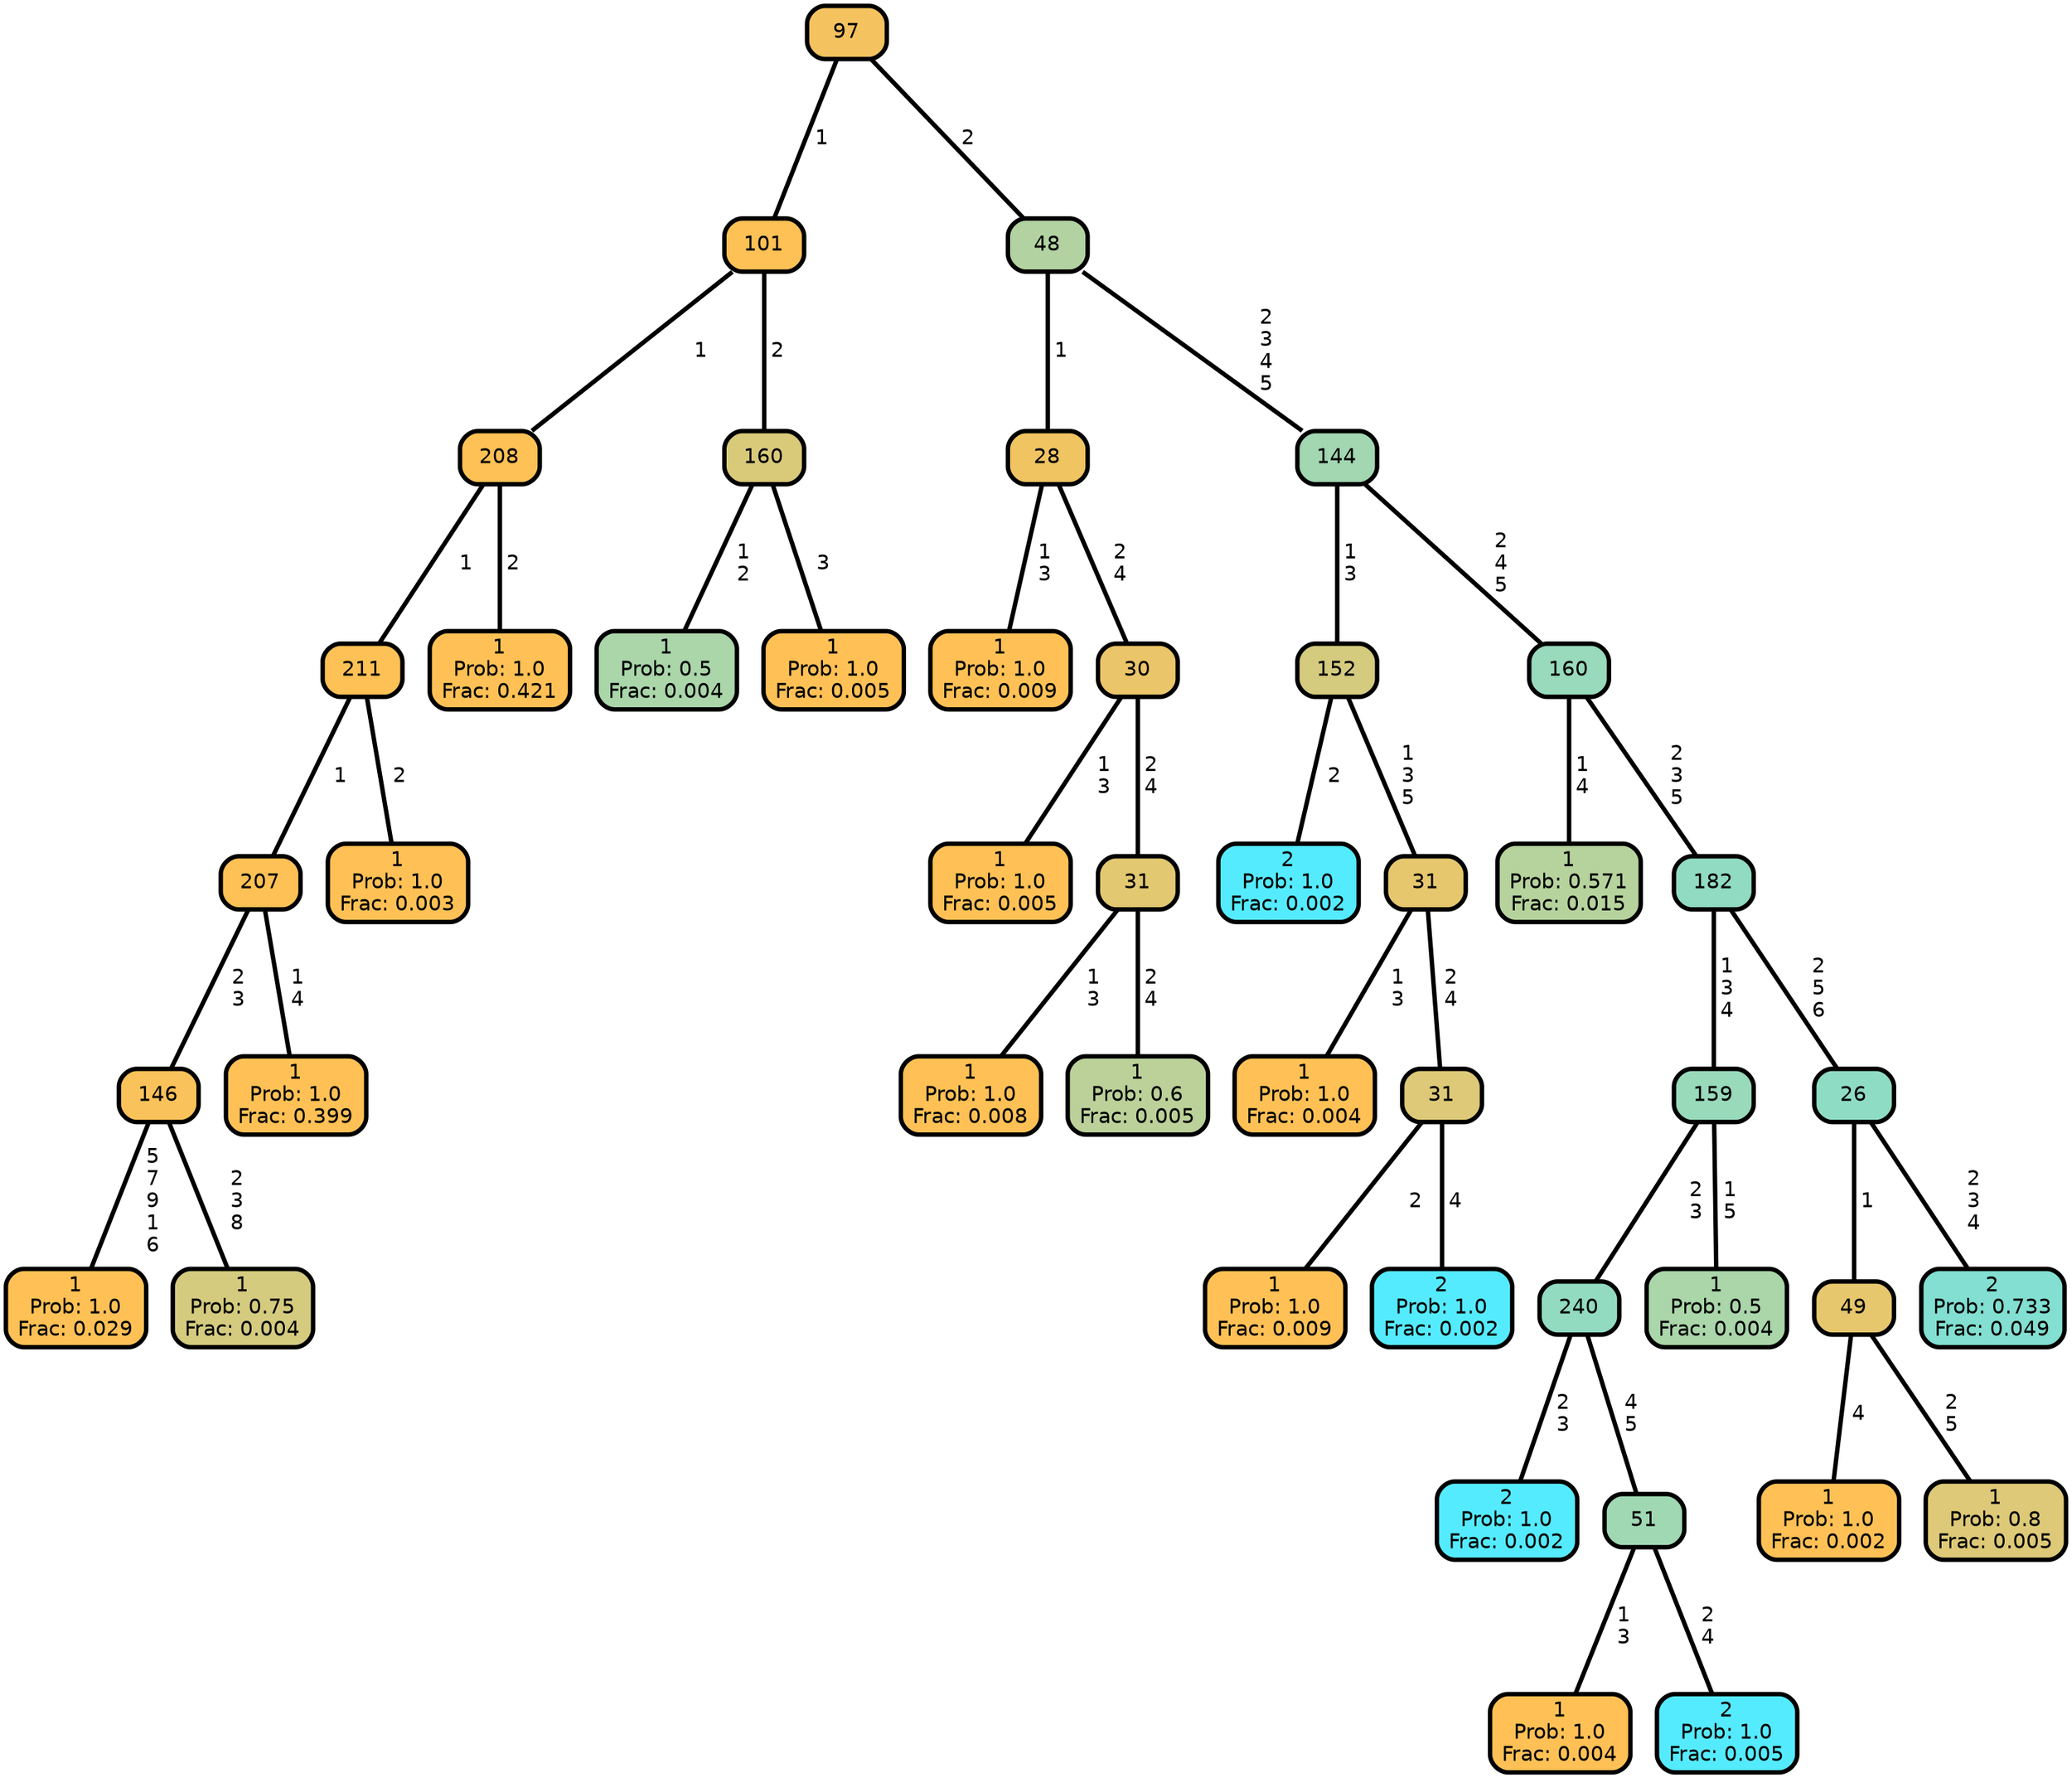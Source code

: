 graph Tree {
node [shape=box, style="filled, rounded",color="black",penwidth="3",fontcolor="black",                 fontname=helvetica] ;
graph [ranksep="0 equally", splines=straight,                 bgcolor=transparent, dpi=200] ;
edge [fontname=helvetica, color=black] ;
0 [label="1
Prob: 1.0
Frac: 0.029", fillcolor="#ffc155"] ;
1 [label="146", fillcolor="#f9c25a"] ;
2 [label="1
Prob: 0.75
Frac: 0.004", fillcolor="#d4cb7f"] ;
3 [label="207", fillcolor="#fec155"] ;
4 [label="1
Prob: 1.0
Frac: 0.399", fillcolor="#ffc155"] ;
5 [label="211", fillcolor="#fec155"] ;
6 [label="1
Prob: 1.0
Frac: 0.003", fillcolor="#ffc155"] ;
7 [label="208", fillcolor="#fec155"] ;
8 [label="1
Prob: 1.0
Frac: 0.421", fillcolor="#ffc155"] ;
9 [label="101", fillcolor="#fec155"] ;
10 [label="1
Prob: 0.5
Frac: 0.004", fillcolor="#aad6aa"] ;
11 [label="160", fillcolor="#d9ca7a"] ;
12 [label="1
Prob: 1.0
Frac: 0.005", fillcolor="#ffc155"] ;
13 [label="97", fillcolor="#f4c35f"] ;
14 [label="1
Prob: 1.0
Frac: 0.009", fillcolor="#ffc155"] ;
15 [label="28", fillcolor="#f1c462"] ;
16 [label="1
Prob: 1.0
Frac: 0.005", fillcolor="#ffc155"] ;
17 [label="30", fillcolor="#ebc569"] ;
18 [label="1
Prob: 1.0
Frac: 0.008", fillcolor="#ffc155"] ;
19 [label="31", fillcolor="#e2c871"] ;
20 [label="1
Prob: 0.6
Frac: 0.005", fillcolor="#bbd199"] ;
21 [label="48", fillcolor="#b2d3a1"] ;
22 [label="2
Prob: 1.0
Frac: 0.002", fillcolor="#55ebff"] ;
23 [label="152", fillcolor="#d4cb7f"] ;
24 [label="1
Prob: 1.0
Frac: 0.004", fillcolor="#ffc155"] ;
25 [label="31", fillcolor="#e6c76d"] ;
26 [label="1
Prob: 1.0
Frac: 0.009", fillcolor="#ffc155"] ;
27 [label="31", fillcolor="#ddc977"] ;
28 [label="2
Prob: 1.0
Frac: 0.002", fillcolor="#55ebff"] ;
29 [label="144", fillcolor="#a2d7b1"] ;
30 [label="1
Prob: 0.571
Frac: 0.015", fillcolor="#b6d39d"] ;
31 [label="160", fillcolor="#98dabb"] ;
32 [label="2
Prob: 1.0
Frac: 0.002", fillcolor="#55ebff"] ;
33 [label="240", fillcolor="#92dbc1"] ;
34 [label="1
Prob: 1.0
Frac: 0.004", fillcolor="#ffc155"] ;
35 [label="51", fillcolor="#a0d8b3"] ;
36 [label="2
Prob: 1.0
Frac: 0.005", fillcolor="#55ebff"] ;
37 [label="159", fillcolor="#99dabb"] ;
38 [label="1
Prob: 0.5
Frac: 0.004", fillcolor="#aad6aa"] ;
39 [label="182", fillcolor="#91dbc2"] ;
40 [label="1
Prob: 1.0
Frac: 0.002", fillcolor="#ffc155"] ;
41 [label="49", fillcolor="#e6c76d"] ;
42 [label="1
Prob: 0.8
Frac: 0.005", fillcolor="#ddc977"] ;
43 [label="26", fillcolor="#8fdcc4"] ;
44 [label="2
Prob: 0.733
Frac: 0.049", fillcolor="#82dfd1"] ;
1 -- 0 [label=" 5\n 7\n 9\n 1\n 6",penwidth=3] ;
1 -- 2 [label=" 2\n 3\n 8",penwidth=3] ;
3 -- 1 [label=" 2\n 3",penwidth=3] ;
3 -- 4 [label=" 1\n 4",penwidth=3] ;
5 -- 3 [label=" 1",penwidth=3] ;
5 -- 6 [label=" 2",penwidth=3] ;
7 -- 5 [label=" 1",penwidth=3] ;
7 -- 8 [label=" 2",penwidth=3] ;
9 -- 7 [label=" 1",penwidth=3] ;
9 -- 11 [label=" 2",penwidth=3] ;
11 -- 10 [label=" 1\n 2",penwidth=3] ;
11 -- 12 [label=" 3",penwidth=3] ;
13 -- 9 [label=" 1",penwidth=3] ;
13 -- 21 [label=" 2",penwidth=3] ;
15 -- 14 [label=" 1\n 3",penwidth=3] ;
15 -- 17 [label=" 2\n 4",penwidth=3] ;
17 -- 16 [label=" 1\n 3",penwidth=3] ;
17 -- 19 [label=" 2\n 4",penwidth=3] ;
19 -- 18 [label=" 1\n 3",penwidth=3] ;
19 -- 20 [label=" 2\n 4",penwidth=3] ;
21 -- 15 [label=" 1",penwidth=3] ;
21 -- 29 [label=" 2\n 3\n 4\n 5",penwidth=3] ;
23 -- 22 [label=" 2",penwidth=3] ;
23 -- 25 [label=" 1\n 3\n 5",penwidth=3] ;
25 -- 24 [label=" 1\n 3",penwidth=3] ;
25 -- 27 [label=" 2\n 4",penwidth=3] ;
27 -- 26 [label=" 2",penwidth=3] ;
27 -- 28 [label=" 4",penwidth=3] ;
29 -- 23 [label=" 1\n 3",penwidth=3] ;
29 -- 31 [label=" 2\n 4\n 5",penwidth=3] ;
31 -- 30 [label=" 1\n 4",penwidth=3] ;
31 -- 39 [label=" 2\n 3\n 5",penwidth=3] ;
33 -- 32 [label=" 2\n 3",penwidth=3] ;
33 -- 35 [label=" 4\n 5",penwidth=3] ;
35 -- 34 [label=" 1\n 3",penwidth=3] ;
35 -- 36 [label=" 2\n 4",penwidth=3] ;
37 -- 33 [label=" 2\n 3",penwidth=3] ;
37 -- 38 [label=" 1\n 5",penwidth=3] ;
39 -- 37 [label=" 1\n 3\n 4",penwidth=3] ;
39 -- 43 [label=" 2\n 5\n 6",penwidth=3] ;
41 -- 40 [label=" 4",penwidth=3] ;
41 -- 42 [label=" 2\n 5",penwidth=3] ;
43 -- 41 [label=" 1",penwidth=3] ;
43 -- 44 [label=" 2\n 3\n 4",penwidth=3] ;
{rank = same;}}